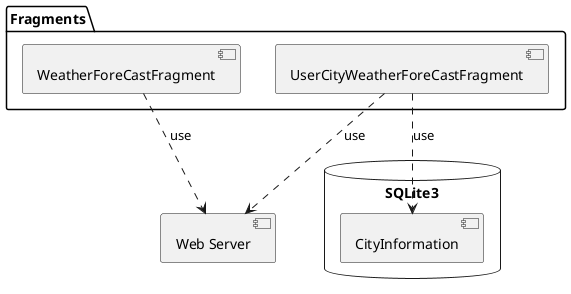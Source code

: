 @startuml
'https://plantuml.com/component-diagram


package Fragments{
	[WeatherForeCastFragment] as WFCF
	[UserCityWeatherForeCastFragment] as UCWFCF

}

database SQLite3 as DB {
	[CityInformation] as CI
}

[Web Server] as WS

WFCF ..> WS : use
UCWFCF ..> WS : use
UCWFCF ..> CI: use

@enduml